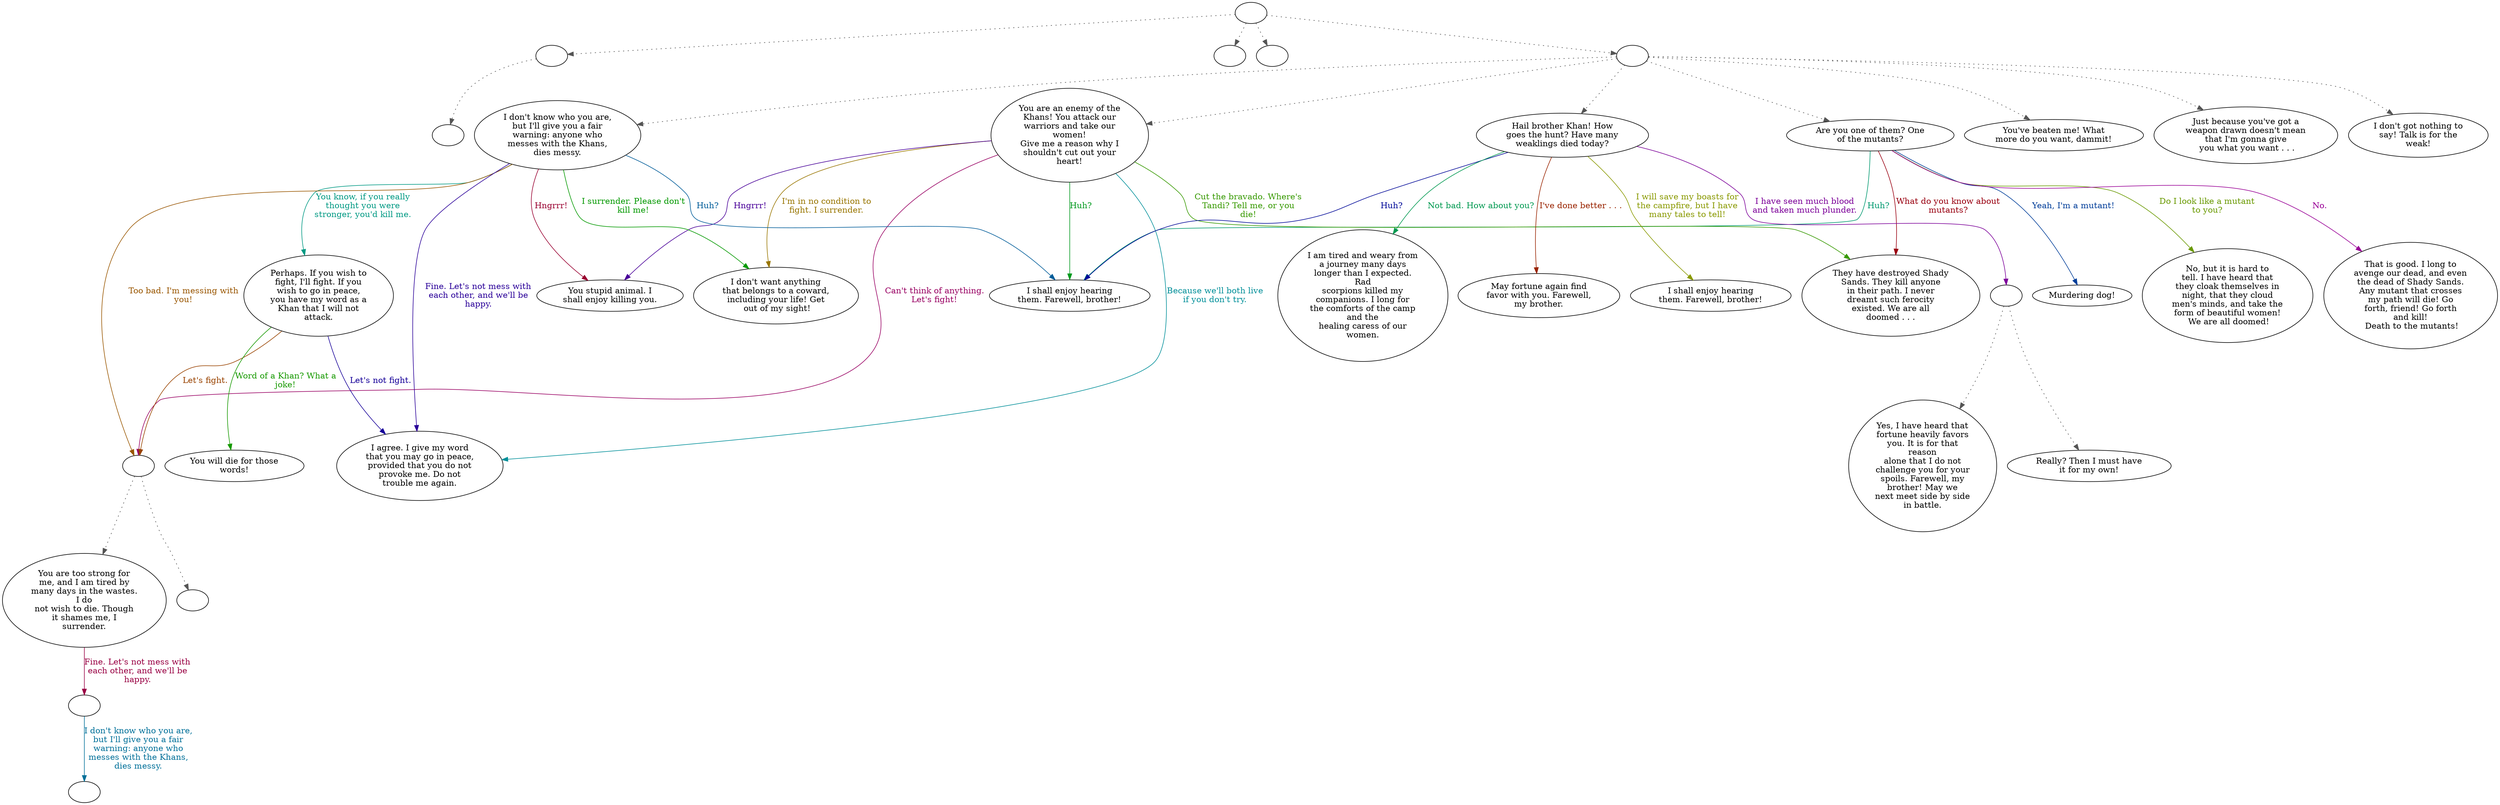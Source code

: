 digraph LONERAID {
  "start" [style=filled       fillcolor="#FFFFFF"       color="#000000"]
  "start" -> "critter_p_proc" [style=dotted color="#555555"]
  "start" -> "destroy_p_proc" [style=dotted color="#555555"]
  "start" -> "pickup_p_proc" [style=dotted color="#555555"]
  "start" -> "talk_p_proc" [style=dotted color="#555555"]
  "start" [label=""]
  "critter_p_proc" [style=filled       fillcolor="#FFFFFF"       color="#000000"]
  "critter_p_proc" -> "flee_dude" [style=dotted color="#555555"]
  "critter_p_proc" [label=""]
  "destroy_p_proc" [style=filled       fillcolor="#FFFFFF"       color="#000000"]
  "destroy_p_proc" [label=""]
  "pickup_p_proc" [style=filled       fillcolor="#FFFFFF"       color="#000000"]
  "pickup_p_proc" [label=""]
  "talk_p_proc" [style=filled       fillcolor="#FFFFFF"       color="#000000"]
  "talk_p_proc" -> "LoneRaid01" [style=dotted color="#555555"]
  "talk_p_proc" -> "LoneRaid00" [style=dotted color="#555555"]
  "talk_p_proc" -> "LoneRaid02" [style=dotted color="#555555"]
  "talk_p_proc" -> "LoneRaid06" [style=dotted color="#555555"]
  "talk_p_proc" -> "LoneRaid05" [style=dotted color="#555555"]
  "talk_p_proc" -> "LoneRaid04" [style=dotted color="#555555"]
  "talk_p_proc" -> "LoneRaid03" [style=dotted color="#555555"]
  "talk_p_proc" [label=""]
  "LoneRaid00" [style=filled       fillcolor="#FFFFFF"       color="#000000"]
  "LoneRaid00" [label="Just because you've got a\nweapon drawn doesn't mean\nthat I'm gonna give\n you what you want . . ."]
  "LoneRaid01" [style=filled       fillcolor="#FFFFFF"       color="#000000"]
  "LoneRaid01" [label="You've beaten me! What\nmore do you want, dammit!"]
  "LoneRaid02" [style=filled       fillcolor="#FFFFFF"       color="#000000"]
  "LoneRaid02" [label="I don't got nothing to\nsay! Talk is for the\nweak!"]
  "LoneRaid03" [style=filled       fillcolor="#FFFFFF"       color="#000000"]
  "LoneRaid03" [label="I don't know who you are,\nbut I'll give you a fair\nwarning: anyone who\nmesses with the Khans,\ndies messy."]
  "LoneRaid03" -> "LoneRaid07" [label="You know, if you really\nthought you were\nstronger, you'd kill me." color="#009983" fontcolor="#009983"]
  "LoneRaid03" -> "LoneRaid03a" [label="Too bad. I'm messing with\nyou!" color="#995600" fontcolor="#995600"]
  "LoneRaid03" -> "LoneRaid09" [label="Fine. Let's not mess with\neach other, and we'll be\nhappy." color="#2A0099" fontcolor="#2A0099"]
  "LoneRaid03" -> "LoneRaid10" [label="I surrender. Please don't\nkill me!" color="#039900" fontcolor="#039900"]
  "LoneRaid03" -> "LoneRaid11" [label="Hngrrr!" color="#990030" fontcolor="#990030"]
  "LoneRaid03" -> "LoneRaid12" [label="Huh?" color="#005C99" fontcolor="#005C99"]
  "LoneRaid03a" [style=filled       fillcolor="#FFFFFF"       color="#000000"]
  "LoneRaid03a" -> "LoneRaid08" [style=dotted color="#555555"]
  "LoneRaid03a" -> "LoneRaidCombat" [style=dotted color="#555555"]
  "LoneRaid03a" [label=""]
  "LoneRaid04" [style=filled       fillcolor="#FFFFFF"       color="#000000"]
  "LoneRaid04" [label="Hail brother Khan! How\ngoes the hunt? Have many\nweaklings died today?"]
  "LoneRaid04" -> "LoneRaid13" [label="I will save my boasts for\nthe campfire, but I have\nmany tales to tell!" color="#899900" fontcolor="#899900"]
  "LoneRaid04" -> "LoneRaid04a" [label="I have seen much blood\nand taken much plunder." color="#7C0099" fontcolor="#7C0099"]
  "LoneRaid04" -> "LoneRaid16" [label="Not bad. How about you?" color="#009950" fontcolor="#009950"]
  "LoneRaid04" -> "LoneRaid17" [label="I've done better . . ." color="#992300" fontcolor="#992300"]
  "LoneRaid04" -> "LoneRaid12" [label="Huh?" color="#000999" fontcolor="#000999"]
  "LoneRaid04a" [style=filled       fillcolor="#FFFFFF"       color="#000000"]
  "LoneRaid04a" -> "LoneRaid14" [style=dotted color="#555555"]
  "LoneRaid04a" -> "LoneRaid15" [style=dotted color="#555555"]
  "LoneRaid04a" [label=""]
  "LoneRaid05" [style=filled       fillcolor="#FFFFFF"       color="#000000"]
  "LoneRaid05" [label="You are an enemy of the\nKhans! You attack our\nwarriors and take our\nwomen!\nGive me a reason why I\nshouldn't cut out your\nheart!"]
  "LoneRaid05" -> "LoneRaid18" [label="Cut the bravado. Where's\nTandi? Tell me, or you\ndie!" color="#369900" fontcolor="#369900"]
  "LoneRaid05" -> "LoneRaid03a" [label="Can't think of anything.\nLet's fight!" color="#990063" fontcolor="#990063"]
  "LoneRaid05" -> "LoneRaid09" [label="Because we'll both live\nif you don't try." color="#008F99" fontcolor="#008F99"]
  "LoneRaid05" -> "LoneRaid10" [label="I'm in no condition to\nfight. I surrender." color="#997600" fontcolor="#997600"]
  "LoneRaid05" -> "LoneRaid11" [label="Hngrrr!" color="#490099" fontcolor="#490099"]
  "LoneRaid05" -> "LoneRaid12" [label="Huh?" color="#00991D" fontcolor="#00991D"]
  "LoneRaid06" [style=filled       fillcolor="#FFFFFF"       color="#000000"]
  "LoneRaid06" [label="Are you one of them? One\nof the mutants?"]
  "LoneRaid06" -> "LoneRaid18" [label="What do you know about\nmutants?" color="#990010" fontcolor="#990010"]
  "LoneRaid06" -> "LoneRaid19" [label="Yeah, I'm a mutant!" color="#003D99" fontcolor="#003D99"]
  "LoneRaid06" -> "LoneRaid20" [label="Do I look like a mutant\nto you?" color="#699900" fontcolor="#699900"]
  "LoneRaid06" -> "LoneRaid21" [label="No." color="#990096" fontcolor="#990096"]
  "LoneRaid06" -> "LoneRaid12" [label="Huh?" color="#00996F" fontcolor="#00996F"]
  "LoneRaid07" [style=filled       fillcolor="#FFFFFF"       color="#000000"]
  "LoneRaid07" [label="Perhaps. If you wish to\nfight, I'll fight. If you\nwish to go in peace,\nyou have my word as a\nKhan that I will not\nattack."]
  "LoneRaid07" -> "LoneRaid03a" [label="Let's fight." color="#994300" fontcolor="#994300"]
  "LoneRaid07" -> "LoneRaid09" [label="Let's not fight." color="#160099" fontcolor="#160099"]
  "LoneRaid07" -> "LoneRaid22" [label="Word of a Khan? What a\njoke!" color="#169900" fontcolor="#169900"]
  "LoneRaid08" [style=filled       fillcolor="#FFFFFF"       color="#000000"]
  "LoneRaid08" [label="You are too strong for\nme, and I am tired by\nmany days in the wastes.\nI do\nnot wish to die. Though\nit shames me, I\nsurrender."]
  "LoneRaid08" -> "LoneRaidLoot" [label="Fine. Let's not mess with\neach other, and we'll be\nhappy." color="#990043" fontcolor="#990043"]
  "LoneRaid09" [style=filled       fillcolor="#FFFFFF"       color="#000000"]
  "LoneRaid09" [label="I agree. I give my word\nthat you may go in peace,\nprovided that you do not\nprovoke me. Do not\ntrouble me again."]
  "LoneRaid10" [style=filled       fillcolor="#FFFFFF"       color="#000000"]
  "LoneRaid10" [label="I don't want anything\nthat belongs to a coward,\nincluding your life! Get\n out of my sight!"]
  "LoneRaid11" [style=filled       fillcolor="#FFFFFF"       color="#000000"]
  "LoneRaid11" [label="You stupid animal. I\nshall enjoy killing you."]
  "LoneRaid12" [style=filled       fillcolor="#FFFFFF"       color="#000000"]
  "LoneRaid12" [label="I shall enjoy hearing\nthem. Farewell, brother!"]
  "LoneRaid13" [style=filled       fillcolor="#FFFFFF"       color="#000000"]
  "LoneRaid13" [label="I shall enjoy hearing\nthem. Farewell, brother!"]
  "LoneRaid14" [style=filled       fillcolor="#FFFFFF"       color="#000000"]
  "LoneRaid14" [label="Really? Then I must have\nit for my own!"]
  "LoneRaid15" [style=filled       fillcolor="#FFFFFF"       color="#000000"]
  "LoneRaid15" [label="Yes, I have heard that\nfortune heavily favors\nyou. It is for that\nreason\nalone that I do not\nchallenge you for your\nspoils. Farewell, my\nbrother! May we\nnext meet side by side\nin battle."]
  "LoneRaid16" [style=filled       fillcolor="#FFFFFF"       color="#000000"]
  "LoneRaid16" [label="I am tired and weary from\na journey many days\nlonger than I expected.\nRad\nscorpions killed my\ncompanions. I long for\nthe comforts of the camp\nand the\nhealing caress of our\nwomen."]
  "LoneRaid17" [style=filled       fillcolor="#FFFFFF"       color="#000000"]
  "LoneRaid17" [label="May fortune again find\nfavor with you. Farewell,\nmy brother."]
  "LoneRaid18" [style=filled       fillcolor="#FFFFFF"       color="#000000"]
  "LoneRaid18" [label="They have destroyed Shady\nSands. They kill anyone\nin their path. I never\ndreamt such ferocity\nexisted. We are all\ndoomed . . ."]
  "LoneRaid19" [style=filled       fillcolor="#FFFFFF"       color="#000000"]
  "LoneRaid19" [label="Murdering dog!"]
  "LoneRaid20" [style=filled       fillcolor="#FFFFFF"       color="#000000"]
  "LoneRaid20" [label="No, but it is hard to\ntell. I have heard that\nthey cloak themselves in\nnight, that they cloud\nmen's minds, and take the\nform of beautiful women!\n We are all doomed!"]
  "LoneRaid21" [style=filled       fillcolor="#FFFFFF"       color="#000000"]
  "LoneRaid21" [label="That is good. I long to\navenge our dead, and even\nthe dead of Shady Sands.\nAny mutant that crosses\nmy path will die! Go\nforth, friend! Go forth\nand kill!\n Death to the mutants!"]
  "LoneRaid22" [style=filled       fillcolor="#FFFFFF"       color="#000000"]
  "LoneRaid22" [label="You will die for those\nwords!"]
  "LoneRaidCombat" [style=filled       fillcolor="#FFFFFF"       color="#000000"]
  "LoneRaidCombat" [label=""]
  "LoneRaidEnd" [style=filled       fillcolor="#FFFFFF"       color="#000000"]
  "LoneRaidEnd" [label=""]
  "LoneRaidLoot" [style=filled       fillcolor="#FFFFFF"       color="#000000"]
  "LoneRaidLoot" [label=""]
  "LoneRaidLoot" -> "LoneRaidEnd" [label="I don't know who you are,\nbut I'll give you a fair\nwarning: anyone who\nmesses with the Khans,\ndies messy." color="#007099" fontcolor="#007099"]
  "flee_dude" [style=filled       fillcolor="#FFFFFF"       color="#000000"]
  "flee_dude" [label=""]
}
